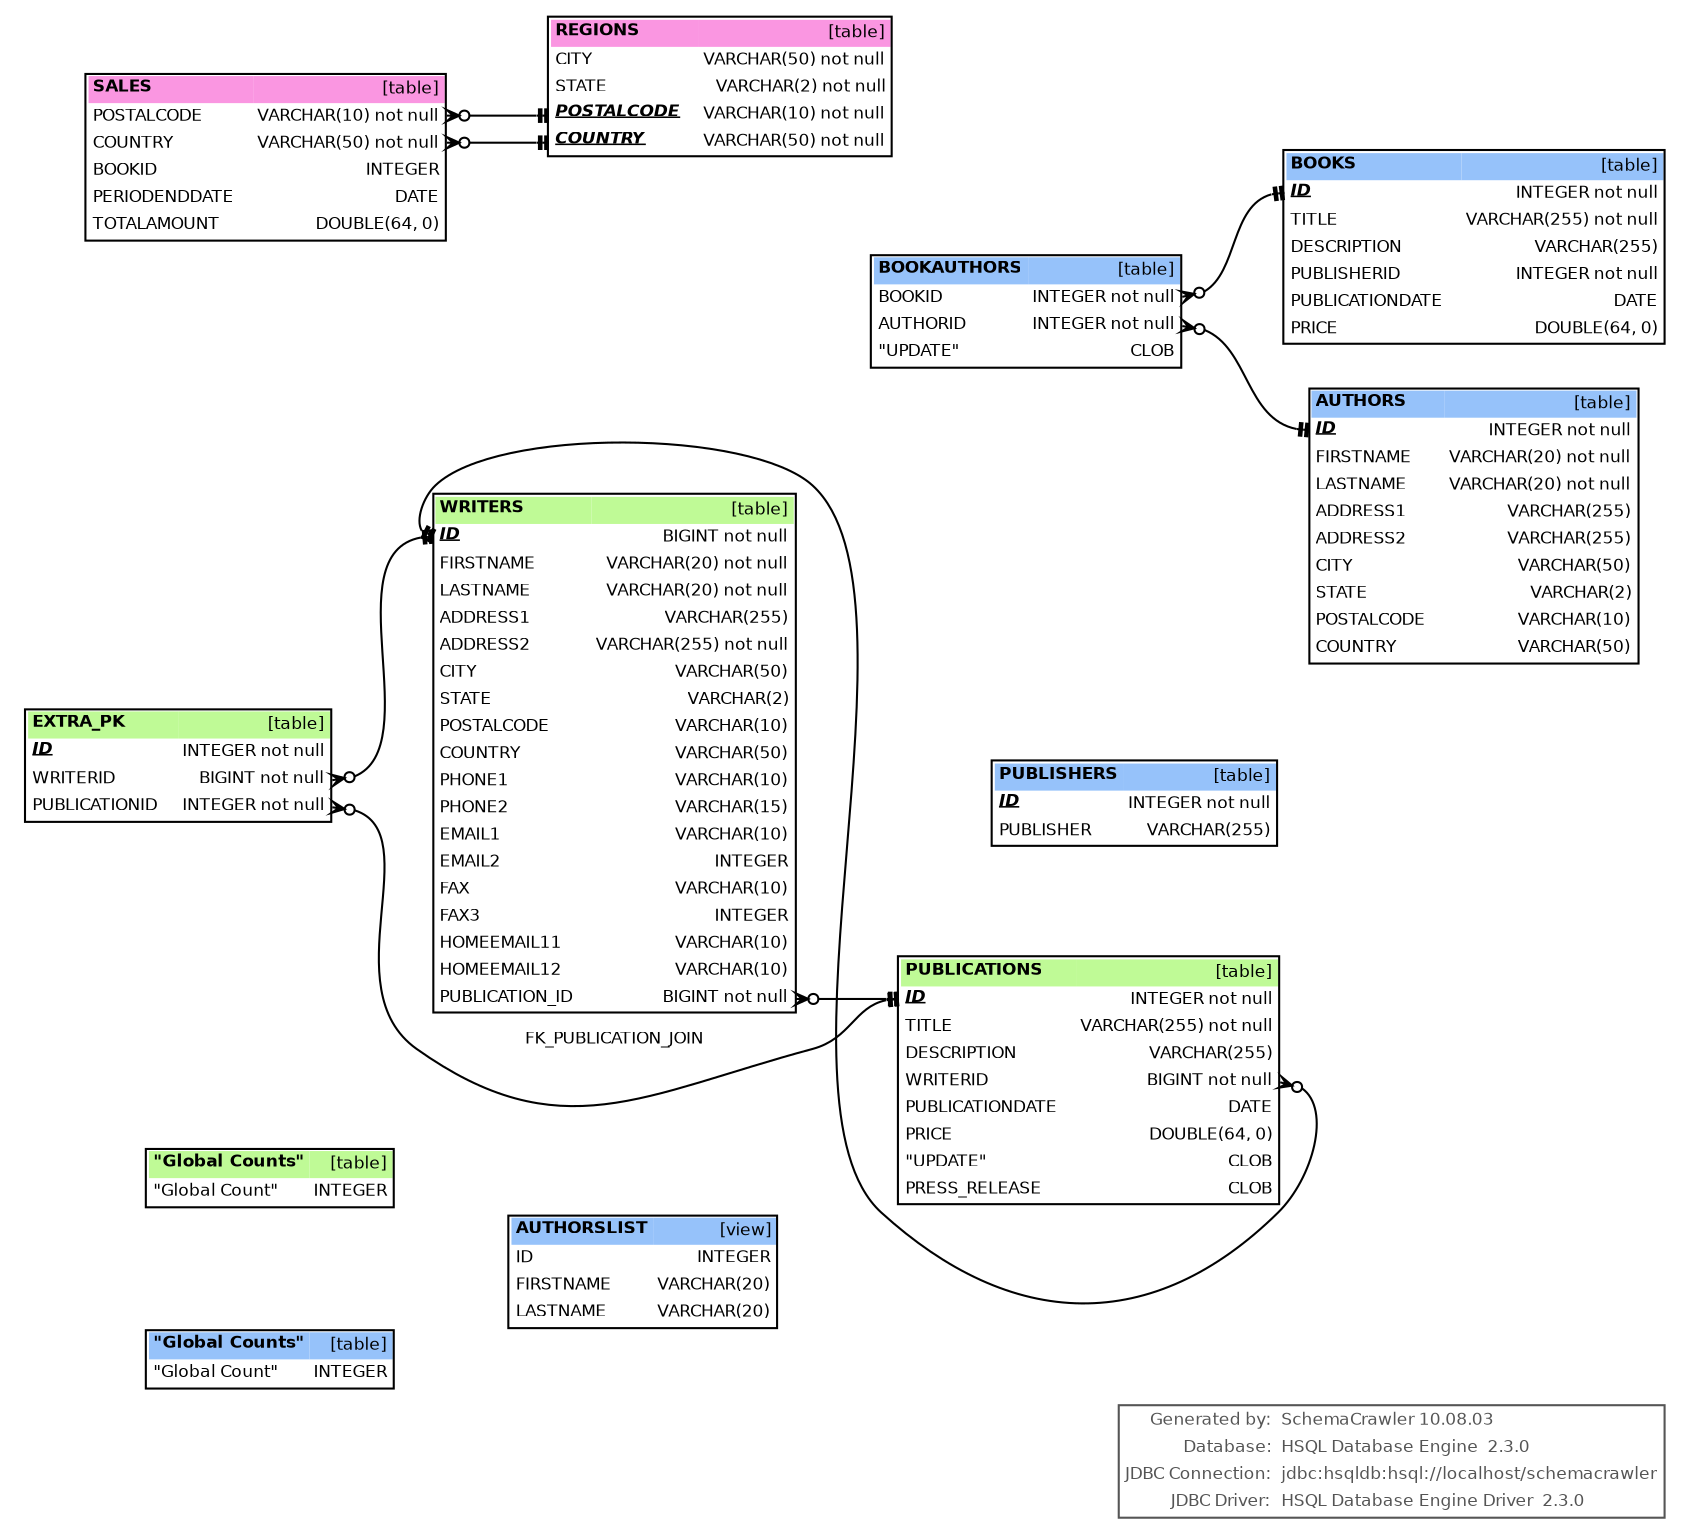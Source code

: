 digraph "SchemaCrawler_Diagram" {

  graph [
    nodesep="0.18"
    ranksep="0.46"
    rankdir="RL"
    fontname="Helvetica"
    fontsize="8"
    packmode="node"
    overlap="false"
  ];
  
  node [
    fontname="Helvetica"
    fontsize="8"
    shape="plaintext"
  ];
  
  edge [
    fontname="Helvetica"
    fontsize="8"  
    arrowsize="0.6"
  ];


  graph [fontcolor="#555555", 
    label=<
<table color="#555555" border="1" cellborder="0" cellspacing="0">
        <tr>
          <td align="right">Generated by:</td>
          <td align="left">SchemaCrawler 10.08.03</td>
        </tr>
        <tr>
          <td align="right">Database:</td>
          <td align="left">HSQL Database Engine  2.3.0</td>
        </tr>
        <tr>
          <td align="right">JDBC Connection:</td>
          <td align="left">jdbc:hsqldb:hsql://localhost/schemacrawler</td>
        </tr>
        <tr>
          <td align="right">JDBC Driver:</td>
          <td align="left">HSQL Database Engine Driver  2.3.0</td>
        </tr>
      </table>    >
    labeljust=r
    labelloc=b
  ];

  /* PUBLIC.BOOKS.AUTHORS -=-=-=-=-=-=-=-=-=-=-=-=-=- */
  "authors_dba8a1ff" [
    label=<
      <table border="1" cellborder="0" cellpadding="2" cellspacing="0" bgcolor="white">
        <tr>
          <td colspan="2" bgcolor="#96C2FA" align="left"><b>AUTHORS</b></td>
          <td bgcolor="#96C2FA" align="right">[table]</td>
        </tr>
        <tr>
          <td port="id_ecfc5f6a.start" align="left"><b><i><u>ID</u></i></b></td>
          <td> </td>
          <td port="id_ecfc5f6a.end" align="right">INTEGER not null</td>
        </tr>
        <tr>
          <td port="firstname_212547ec.start" align="left">FIRSTNAME</td>
          <td> </td>
          <td port="firstname_212547ec.end" align="right">VARCHAR(20) not null</td>
        </tr>
        <tr>
          <td port="lastname_c2a4e130.start" align="left">LASTNAME</td>
          <td> </td>
          <td port="lastname_c2a4e130.end" align="right">VARCHAR(20) not null</td>
        </tr>
        <tr>
          <td port="address1_d0f1f1ec.start" align="left">ADDRESS1</td>
          <td> </td>
          <td port="address1_d0f1f1ec.end" align="right">VARCHAR(255)</td>
        </tr>
        <tr>
          <td port="address2_d0f1f1ed.start" align="left">ADDRESS2</td>
          <td> </td>
          <td port="address2_d0f1f1ed.end" align="right">VARCHAR(255)</td>
        </tr>
        <tr>
          <td port="city_9f5f8ffa.start" align="left">CITY</td>
          <td> </td>
          <td port="city_9f5f8ffa.end" align="right">VARCHAR(50)</td>
        </tr>
        <tr>
          <td port="state_4d789fc2.start" align="left">STATE</td>
          <td> </td>
          <td port="state_4d789fc2.end" align="right">VARCHAR(2)</td>
        </tr>
        <tr>
          <td port="postalcode_843cd087.start" align="left">POSTALCODE</td>
          <td> </td>
          <td port="postalcode_843cd087.end" align="right">VARCHAR(10)</td>
        </tr>
        <tr>
          <td port="country_7bfb2687.start" align="left">COUNTRY</td>
          <td> </td>
          <td port="country_7bfb2687.end" align="right">VARCHAR(50)</td>
        </tr>
      </table>
    >
  ];

  "authors_dba8a1ff":"id_ecfc5f6a.start":w -> "bookauthors_aa4376":"authorid_19681b5e.end":e [label=<FK_Z_AUTHOR> style="solid" dir="both" arrowhead="crowodot" arrowtail="teetee"];


  /* PUBLIC.BOOKS.AUTHORSLIST -=-=-=-=-=-=-=-=-=-=-=-=-=- */
  "authorslist_b29d331d" [
    label=<
      <table border="1" cellborder="0" cellpadding="2" cellspacing="0" bgcolor="white">
        <tr>
          <td colspan="2" bgcolor="#96C2FA" align="left"><b>AUTHORSLIST</b></td>
          <td bgcolor="#96C2FA" align="right">[view]</td>
        </tr>
        <tr>
          <td port="id_837fd18c.start" align="left">ID</td>
          <td> </td>
          <td port="id_837fd18c.end" align="right">INTEGER</td>
        </tr>
        <tr>
          <td port="firstname_d3258b8a.start" align="left">FIRSTNAME</td>
          <td> </td>
          <td port="firstname_d3258b8a.end" align="right">VARCHAR(20)</td>
        </tr>
        <tr>
          <td port="lastname_b7deb1d2.start" align="left">LASTNAME</td>
          <td> </td>
          <td port="lastname_b7deb1d2.end" align="right">VARCHAR(20)</td>
        </tr>
      </table>
    >
  ];



  /* PUBLIC.BOOKS.BOOKAUTHORS -=-=-=-=-=-=-=-=-=-=-=-=-=- */
  "bookauthors_aa4376" [
    label=<
      <table border="1" cellborder="0" cellpadding="2" cellspacing="0" bgcolor="white">
        <tr>
          <td colspan="2" bgcolor="#96C2FA" align="left"><b>BOOKAUTHORS</b></td>
          <td bgcolor="#96C2FA" align="right">[table]</td>
        </tr>
        <tr>
          <td port="bookid_931bd73c.start" align="left">BOOKID</td>
          <td> </td>
          <td port="bookid_931bd73c.end" align="right">INTEGER not null</td>
        </tr>
        <tr>
          <td port="authorid_19681b5e.start" align="left">AUTHORID</td>
          <td> </td>
          <td port="authorid_19681b5e.end" align="right">INTEGER not null</td>
        </tr>
        <tr>
          <td port="update_7e11958f.start" align="left">"UPDATE"</td>
          <td> </td>
          <td port="update_7e11958f.end" align="right">CLOB</td>
        </tr>
      </table>
    >
  ];



  /* PUBLIC.BOOKS.BOOKS -=-=-=-=-=-=-=-=-=-=-=-=-=- */
  "books_afd2ba21" [
    label=<
      <table border="1" cellborder="0" cellpadding="2" cellspacing="0" bgcolor="white">
        <tr>
          <td colspan="2" bgcolor="#96C2FA" align="left"><b>BOOKS</b></td>
          <td bgcolor="#96C2FA" align="right">[table]</td>
        </tr>
        <tr>
          <td port="id_bb8abc08.start" align="left"><b><i><u>ID</u></i></b></td>
          <td> </td>
          <td port="id_bb8abc08.end" align="right">INTEGER not null</td>
        </tr>
        <tr>
          <td port="title_764df42b.start" align="left">TITLE</td>
          <td> </td>
          <td port="title_764df42b.end" align="right">VARCHAR(255) not null</td>
        </tr>
        <tr>
          <td port="description_f1e45f8f.start" align="left">DESCRIPTION</td>
          <td> </td>
          <td port="description_f1e45f8f.end" align="right">VARCHAR(255)</td>
        </tr>
        <tr>
          <td port="publisherid_3413fbaa.start" align="left">PUBLISHERID</td>
          <td> </td>
          <td port="publisherid_3413fbaa.end" align="right">INTEGER not null</td>
        </tr>
        <tr>
          <td port="publicationdate_bf876ded.start" align="left">PUBLICATIONDATE</td>
          <td> </td>
          <td port="publicationdate_bf876ded.end" align="right">DATE</td>
        </tr>
        <tr>
          <td port="price_7619831c.start" align="left">PRICE</td>
          <td> </td>
          <td port="price_7619831c.end" align="right">DOUBLE(64, 0)</td>
        </tr>
      </table>
    >
  ];

  "books_afd2ba21":"id_bb8abc08.start":w -> "bookauthors_aa4376":"bookid_931bd73c.end":e [label=<FK_Y_BOOK> style="solid" dir="both" arrowhead="crowodot" arrowtail="teetee"];


  /* PUBLIC.BOOKS."Global Counts" -=-=-=-=-=-=-=-=-=-=-=-=-=- */
  "globalcounts_2ab3635a" [
    label=<
      <table border="1" cellborder="0" cellpadding="2" cellspacing="0" bgcolor="white">
        <tr>
          <td colspan="2" bgcolor="#96C2FA" align="left"><b>"Global Counts"</b></td>
          <td bgcolor="#96C2FA" align="right">[table]</td>
        </tr>
        <tr>
          <td port="globalcount_22cfa042.start" align="left">"Global Count"</td>
          <td> </td>
          <td port="globalcount_22cfa042.end" align="right">INTEGER</td>
        </tr>
      </table>
    >
  ];



  /* PUBLIC.BOOKS.PUBLISHERS -=-=-=-=-=-=-=-=-=-=-=-=-=- */
  "publishers_b8da20c0" [
    label=<
      <table border="1" cellborder="0" cellpadding="2" cellspacing="0" bgcolor="white">
        <tr>
          <td colspan="2" bgcolor="#96C2FA" align="left"><b>PUBLISHERS</b></td>
          <td bgcolor="#96C2FA" align="right">[table]</td>
        </tr>
        <tr>
          <td port="id_6fc9dd09.start" align="left"><b><i><u>ID</u></i></b></td>
          <td> </td>
          <td port="id_6fc9dd09.end" align="right">INTEGER not null</td>
        </tr>
        <tr>
          <td port="publisher_13c8362e.start" align="left">PUBLISHER</td>
          <td> </td>
          <td port="publisher_13c8362e.end" align="right">VARCHAR(255)</td>
        </tr>
      </table>
    >
  ];



  /* PUBLIC.FOR_LINT.EXTRA_PK -=-=-=-=-=-=-=-=-=-=-=-=-=- */
  "extra_pk_334890da" [
    label=<
      <table border="1" cellborder="0" cellpadding="2" cellspacing="0" bgcolor="white">
        <tr>
          <td colspan="2" bgcolor="#BFFA96" align="left"><b>EXTRA_PK</b></td>
          <td bgcolor="#BFFA96" align="right">[table]</td>
        </tr>
        <tr>
          <td port="id_e9913eaf.start" align="left"><b><i><u>ID</u></i></b></td>
          <td> </td>
          <td port="id_e9913eaf.end" align="right">INTEGER not null</td>
        </tr>
        <tr>
          <td port="writerid_b8c70762.start" align="left">WRITERID</td>
          <td> </td>
          <td port="writerid_b8c70762.end" align="right">BIGINT not null</td>
        </tr>
        <tr>
          <td port="publicationid_d4d93213.start" align="left">PUBLICATIONID</td>
          <td> </td>
          <td port="publicationid_d4d93213.end" align="right">INTEGER not null</td>
        </tr>
      </table>
    >
  ];



  /* PUBLIC.FOR_LINT."Global Counts" -=-=-=-=-=-=-=-=-=-=-=-=-=- */
  "globalcounts_986b8a53" [
    label=<
      <table border="1" cellborder="0" cellpadding="2" cellspacing="0" bgcolor="white">
        <tr>
          <td colspan="2" bgcolor="#BFFA96" align="left"><b>"Global Counts"</b></td>
          <td bgcolor="#BFFA96" align="right">[table]</td>
        </tr>
        <tr>
          <td port="globalcount_9be78829.start" align="left">"Global Count"</td>
          <td> </td>
          <td port="globalcount_9be78829.end" align="right">INTEGER</td>
        </tr>
      </table>
    >
  ];



  /* PUBLIC.FOR_LINT.PUBLICATIONS -=-=-=-=-=-=-=-=-=-=-=-=-=- */
  "publications_949377f7" [
    label=<
      <table border="1" cellborder="0" cellpadding="2" cellspacing="0" bgcolor="white">
        <tr>
          <td colspan="2" bgcolor="#BFFA96" align="left"><b>PUBLICATIONS</b></td>
          <td bgcolor="#BFFA96" align="right">[table]</td>
        </tr>
        <tr>
          <td port="id_f5162672.start" align="left"><b><i><u>ID</u></i></b></td>
          <td> </td>
          <td port="id_f5162672.end" align="right">INTEGER not null</td>
        </tr>
        <tr>
          <td port="title_fd427981.start" align="left">TITLE</td>
          <td> </td>
          <td port="title_fd427981.end" align="right">VARCHAR(255) not null</td>
        </tr>
        <tr>
          <td port="description_d3f90c65.start" align="left">DESCRIPTION</td>
          <td> </td>
          <td port="description_d3f90c65.end" align="right">VARCHAR(255)</td>
        </tr>
        <tr>
          <td port="writerid_1c21d0e5.start" align="left">WRITERID</td>
          <td> </td>
          <td port="writerid_1c21d0e5.end" align="right">BIGINT not null</td>
        </tr>
        <tr>
          <td port="publicationdate_fb2dbfc3.start" align="left">PUBLICATIONDATE</td>
          <td> </td>
          <td port="publicationdate_fb2dbfc3.end" align="right">DATE</td>
        </tr>
        <tr>
          <td port="price_fd0e0872.start" align="left">PRICE</td>
          <td> </td>
          <td port="price_fd0e0872.end" align="right">DOUBLE(64, 0)</td>
        </tr>
        <tr>
          <td port="update_4444e22e.start" align="left">"UPDATE"</td>
          <td> </td>
          <td port="update_4444e22e.end" align="right">CLOB</td>
        </tr>
        <tr>
          <td port="press_release_3e1e2a14.start" align="left">PRESS_RELEASE</td>
          <td> </td>
          <td port="press_release_3e1e2a14.end" align="right">CLOB</td>
        </tr>
      </table>
    >
  ];

  "publications_949377f7":"id_f5162672.start":w -> "extra_pk_334890da":"publicationid_d4d93213.end":e [label=<FK_PUBLICATION_JOIN> style="solid" dir="both" arrowhead="crowodot" arrowtail="teetee"];
  "publications_949377f7":"id_f5162672.start":w -> "writers_bf84ac10":"publication_id_b1bcb5cc.end":e [label=<FK_WRITERS_PUBLICATION> style="solid" dir="both" arrowhead="crowodot" arrowtail="teetee"];


  /* PUBLIC.FOR_LINT.WRITERS -=-=-=-=-=-=-=-=-=-=-=-=-=- */
  "writers_bf84ac10" [
    label=<
      <table border="1" cellborder="0" cellpadding="2" cellspacing="0" bgcolor="white">
        <tr>
          <td colspan="2" bgcolor="#BFFA96" align="left"><b>WRITERS</b></td>
          <td bgcolor="#BFFA96" align="right">[table]</td>
        </tr>
        <tr>
          <td port="id_3033cfb9.start" align="left"><b><i><u>ID</u></i></b></td>
          <td> </td>
          <td port="id_3033cfb9.end" align="right">BIGINT not null</td>
        </tr>
        <tr>
          <td port="firstname_b42cb0bd.start" align="left">FIRSTNAME</td>
          <td> </td>
          <td port="firstname_b42cb0bd.end" align="right">VARCHAR(20) not null</td>
        </tr>
        <tr>
          <td port="lastname_8d949a3f.start" align="left">LASTNAME</td>
          <td> </td>
          <td port="lastname_8d949a3f.end" align="right">VARCHAR(20) not null</td>
        </tr>
        <tr>
          <td port="address1_9be1aafb.start" align="left">ADDRESS1</td>
          <td> </td>
          <td port="address1_9be1aafb.end" align="right">VARCHAR(255)</td>
        </tr>
        <tr>
          <td port="address2_9be1aafc.start" align="left">ADDRESS2</td>
          <td> </td>
          <td port="address2_9be1aafc.end" align="right">VARCHAR(255) not null</td>
        </tr>
        <tr>
          <td port="city_f27c2889.start" align="left">CITY</td>
          <td> </td>
          <td port="city_f27c2889.end" align="right">VARCHAR(50)</td>
        </tr>
        <tr>
          <td port="state_5def1913.start" align="left">STATE</td>
          <td> </td>
          <td port="state_5def1913.end" align="right">VARCHAR(2)</td>
        </tr>
        <tr>
          <td port="postalcode_522281d6.start" align="left">POSTALCODE</td>
          <td> </td>
          <td port="postalcode_522281d6.end" align="right">VARCHAR(10)</td>
        </tr>
        <tr>
          <td port="country_48b88f98.start" align="left">COUNTRY</td>
          <td> </td>
          <td port="country_48b88f98.end" align="right">VARCHAR(50)</td>
        </tr>
        <tr>
          <td port="phone1_5a32ac41.start" align="left">PHONE1</td>
          <td> </td>
          <td port="phone1_5a32ac41.end" align="right">VARCHAR(10)</td>
        </tr>
        <tr>
          <td port="phone2_5a32ac42.start" align="left">PHONE2</td>
          <td> </td>
          <td port="phone2_5a32ac42.end" align="right">VARCHAR(15)</td>
        </tr>
        <tr>
          <td port="email1_47ad63d3.start" align="left">EMAIL1</td>
          <td> </td>
          <td port="email1_47ad63d3.end" align="right">VARCHAR(10)</td>
        </tr>
        <tr>
          <td port="email2_47ad63d4.start" align="left">EMAIL2</td>
          <td> </td>
          <td port="email2_47ad63d4.end" align="right">INTEGER</td>
        </tr>
        <tr>
          <td port="fax_d6461c1f.start" align="left">FAX</td>
          <td> </td>
          <td port="fax_d6461c1f.end" align="right">VARCHAR(10)</td>
        </tr>
        <tr>
          <td port="fax3_f27d67f4.start" align="left">FAX3</td>
          <td> </td>
          <td port="fax3_f27d67f4.end" align="right">INTEGER</td>
        </tr>
        <tr>
          <td port="homeemail11_906adfff.start" align="left">HOMEEMAIL11</td>
          <td> </td>
          <td port="homeemail11_906adfff.end" align="right">VARCHAR(10)</td>
        </tr>
        <tr>
          <td port="homeemail12_906ae000.start" align="left">HOMEEMAIL12</td>
          <td> </td>
          <td port="homeemail12_906ae000.end" align="right">VARCHAR(10)</td>
        </tr>
        <tr>
          <td port="publication_id_b1bcb5cc.start" align="left">PUBLICATION_ID</td>
          <td> </td>
          <td port="publication_id_b1bcb5cc.end" align="right">BIGINT not null</td>
        </tr>
      </table>
    >
  ];

  "writers_bf84ac10":"id_3033cfb9.start":w -> "extra_pk_334890da":"writerid_b8c70762.end":e [label=<FK_WRITER_JOIN> style="solid" dir="both" arrowhead="crowodot" arrowtail="teetee"];
  "writers_bf84ac10":"id_3033cfb9.start":w -> "publications_949377f7":"writerid_1c21d0e5.end":e [label=<FK_PUBLICATIONS_WRITER> style="solid" dir="both" arrowhead="crowodot" arrowtail="teetee"];


  /* PUBLIC."PUBLISHER SALES".REGIONS -=-=-=-=-=-=-=-=-=-=-=-=-=- */
  "regions_bc895c48" [
    label=<
      <table border="1" cellborder="0" cellpadding="2" cellspacing="0" bgcolor="white">
        <tr>
          <td colspan="2" bgcolor="#FA96E1" align="left"><b>REGIONS</b></td>
          <td bgcolor="#FA96E1" align="right">[table]</td>
        </tr>
        <tr>
          <td port="city_2c74db51.start" align="left">CITY</td>
          <td> </td>
          <td port="city_2c74db51.end" align="right">VARCHAR(50) not null</td>
        </tr>
        <tr>
          <td port="state_630cbf4b.start" align="left">STATE</td>
          <td> </td>
          <td port="state_630cbf4b.end" align="right">VARCHAR(2) not null</td>
        </tr>
        <tr>
          <td port="postalcode_9b2bfe9e.start" align="left"><b><i><u>POSTALCODE</u></i></b></td>
          <td> </td>
          <td port="postalcode_9b2bfe9e.end" align="right">VARCHAR(10) not null</td>
        </tr>
        <tr>
          <td port="country_7d0587d0.start" align="left"><b><i><u>COUNTRY</u></i></b></td>
          <td> </td>
          <td port="country_7d0587d0.end" align="right">VARCHAR(50) not null</td>
        </tr>
      </table>
    >
  ];

  "regions_bc895c48":"postalcode_9b2bfe9e.start":w -> "sales_20be6f95":"postalcode_738bc931.end":e [label=<FK_SALES_REGIONS> style="solid" dir="both" arrowhead="crowodot" arrowtail="teetee"];
  "regions_bc895c48":"country_7d0587d0.start":w -> "sales_20be6f95":"country_890cfe1d.end":e [label=<FK_SALES_REGIONS> style="solid" dir="both" arrowhead="crowodot" arrowtail="teetee"];


  /* PUBLIC."PUBLISHER SALES".SALES -=-=-=-=-=-=-=-=-=-=-=-=-=- */
  "sales_20be6f95" [
    label=<
      <table border="1" cellborder="0" cellpadding="2" cellspacing="0" bgcolor="white">
        <tr>
          <td colspan="2" bgcolor="#FA96E1" align="left"><b>SALES</b></td>
          <td bgcolor="#FA96E1" align="right">[table]</td>
        </tr>
        <tr>
          <td port="postalcode_738bc931.start" align="left">POSTALCODE</td>
          <td> </td>
          <td port="postalcode_738bc931.end" align="right">VARCHAR(10) not null</td>
        </tr>
        <tr>
          <td port="country_890cfe1d.start" align="left">COUNTRY</td>
          <td> </td>
          <td port="country_890cfe1d.end" align="right">VARCHAR(50) not null</td>
        </tr>
        <tr>
          <td port="bookid_3c829a3d.start" align="left">BOOKID</td>
          <td> </td>
          <td port="bookid_3c829a3d.end" align="right">INTEGER</td>
        </tr>
        <tr>
          <td port="periodenddate_1bd9ab6f.start" align="left">PERIODENDDATE</td>
          <td> </td>
          <td port="periodenddate_1bd9ab6f.end" align="right">DATE</td>
        </tr>
        <tr>
          <td port="totalamount_63baaba3.start" align="left">TOTALAMOUNT</td>
          <td> </td>
          <td port="totalamount_63baaba3.end" align="right">DOUBLE(64, 0)</td>
        </tr>
      </table>
    >
  ];



}
